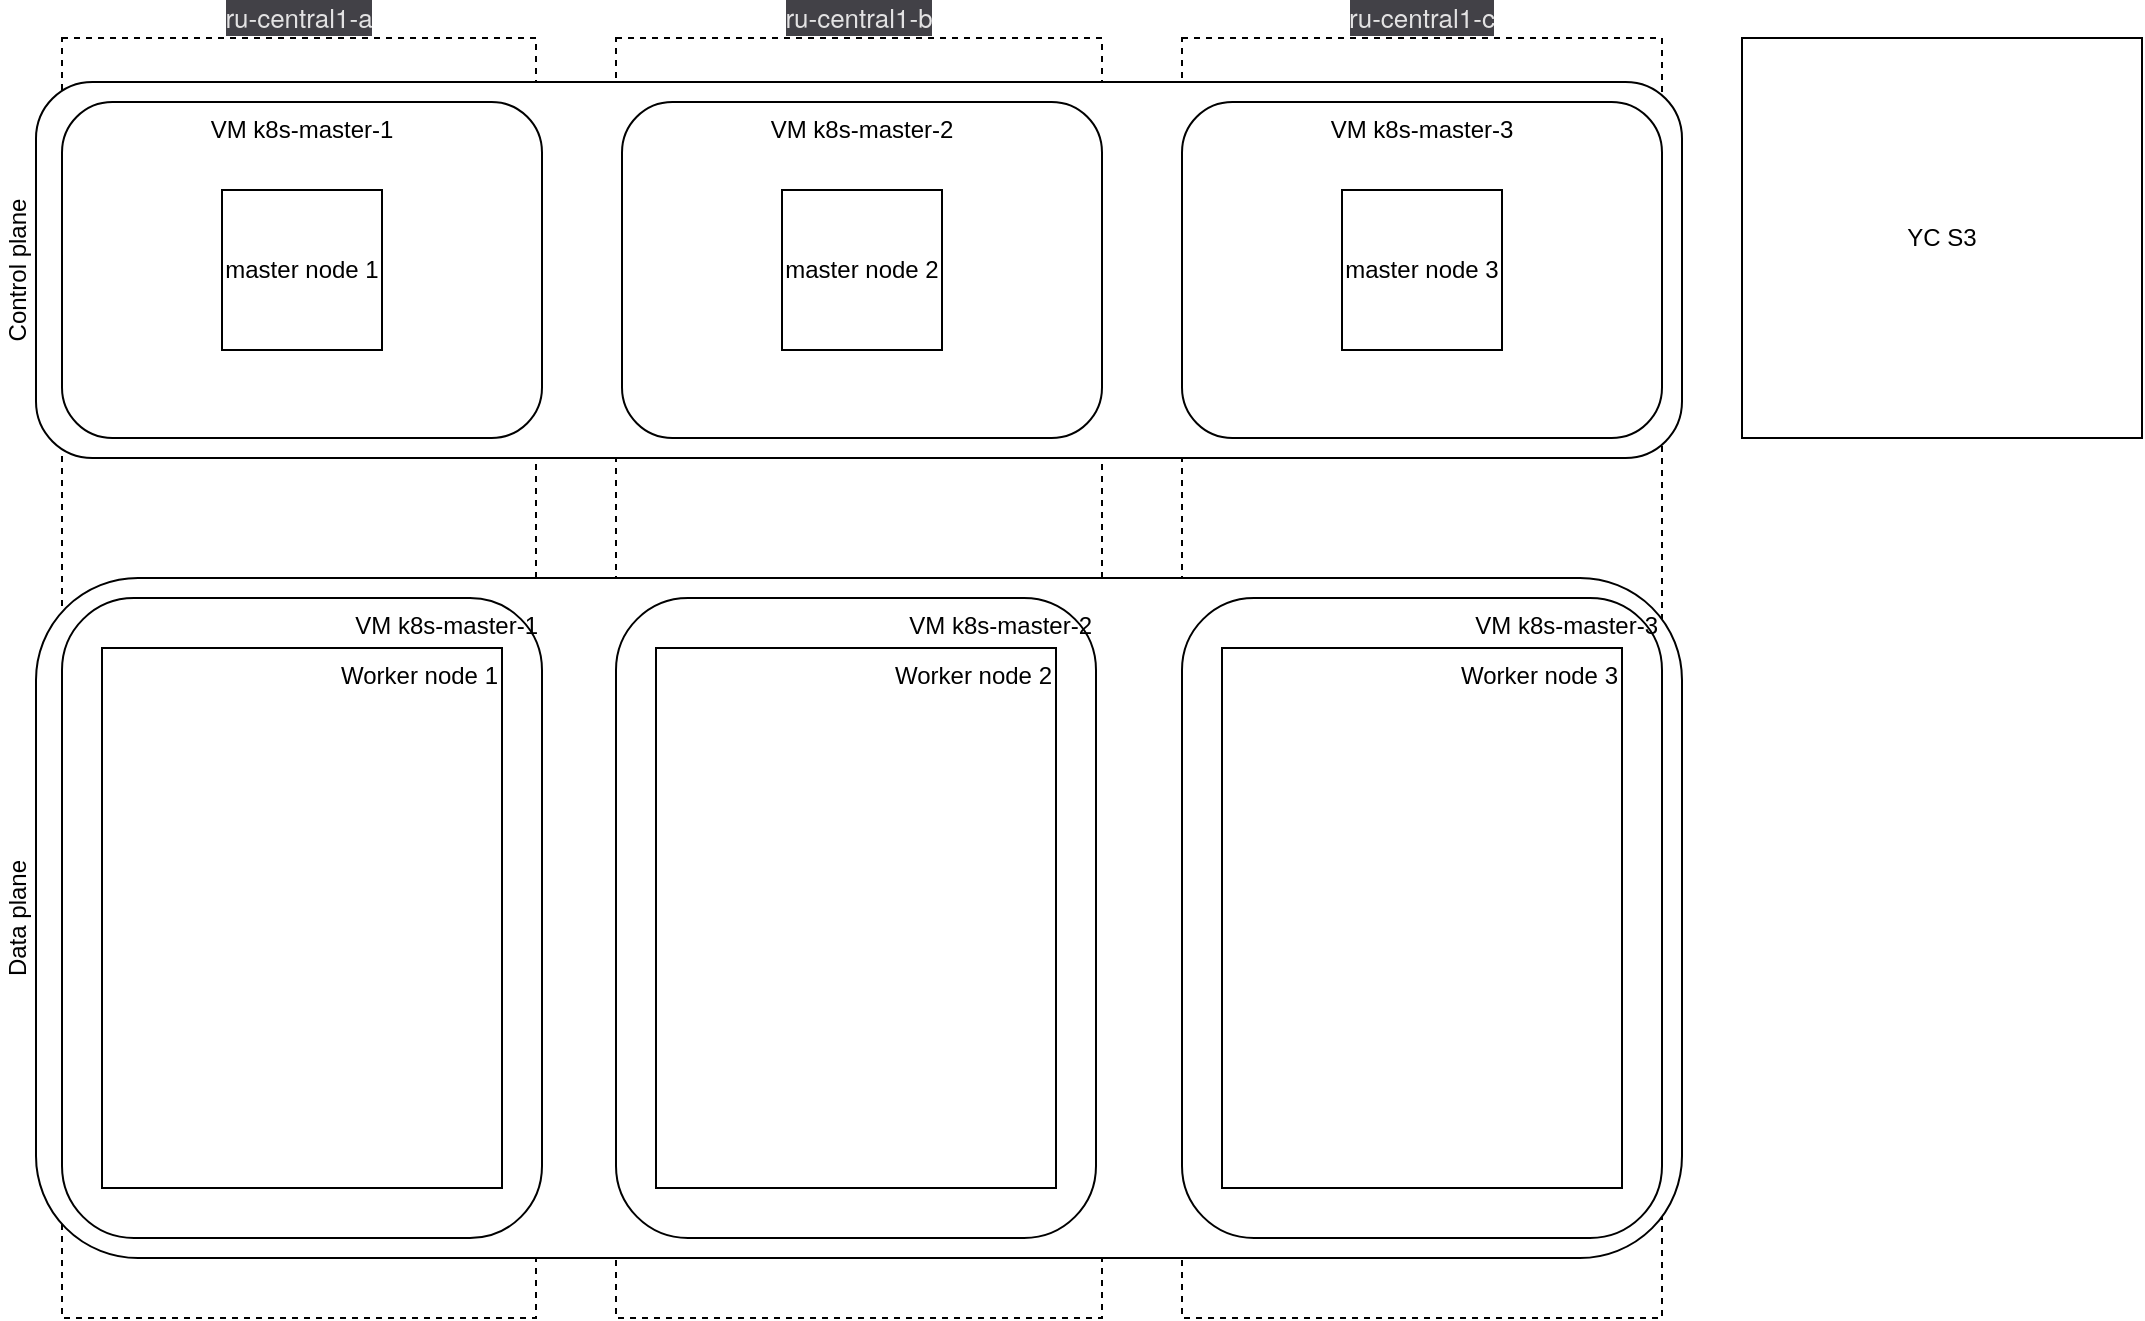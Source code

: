 <mxfile version="23.1.5" type="github">
  <diagram name="Страница — 1" id="jgMuoLiklqqxECveWCok">
    <mxGraphModel dx="1002" dy="663" grid="1" gridSize="10" guides="1" tooltips="1" connect="1" arrows="1" fold="1" page="1" pageScale="1" pageWidth="827" pageHeight="1169" math="0" shadow="0">
      <root>
        <mxCell id="0" />
        <mxCell id="1" parent="0" />
        <mxCell id="XLEj0FDtzoX03DR_FOVe-3" value="&lt;span style=&quot;color: rgba(255, 255, 255, 0.85); font-family: &amp;quot;YS Text&amp;quot;, &amp;quot;Helvetica Neue&amp;quot;, Arial, Helvetica, sans-serif; font-size: 13px; font-style: normal; font-variant-ligatures: normal; font-variant-caps: normal; font-weight: 400; letter-spacing: normal; orphans: 2; text-indent: 0px; text-transform: none; widows: 2; word-spacing: 0px; -webkit-text-stroke-width: 0px; background-color: rgb(66, 65, 71); text-decoration-thickness: initial; text-decoration-style: initial; text-decoration-color: initial; float: none; display: inline !important;&quot;&gt;ru-central1-b&lt;/span&gt;" style="rounded=0;whiteSpace=wrap;html=1;dashed=1;align=center;labelPosition=center;verticalLabelPosition=top;verticalAlign=bottom;" parent="1" vertex="1">
          <mxGeometry x="317" y="40" width="243" height="640" as="geometry" />
        </mxCell>
        <mxCell id="XLEj0FDtzoX03DR_FOVe-4" value="&lt;span style=&quot;color: rgba(255, 255, 255, 0.85); font-family: &amp;quot;YS Text&amp;quot;, &amp;quot;Helvetica Neue&amp;quot;, Arial, Helvetica, sans-serif; font-size: 13px; font-style: normal; font-variant-ligatures: normal; font-variant-caps: normal; font-weight: 400; letter-spacing: normal; orphans: 2; text-indent: 0px; text-transform: none; widows: 2; word-spacing: 0px; -webkit-text-stroke-width: 0px; background-color: rgb(66, 65, 71); text-decoration-thickness: initial; text-decoration-style: initial; text-decoration-color: initial; float: none; display: inline !important;&quot;&gt;ru-central1-c&lt;/span&gt;" style="rounded=0;whiteSpace=wrap;html=1;align=center;dashed=1;labelPosition=center;verticalLabelPosition=top;verticalAlign=bottom;" parent="1" vertex="1">
          <mxGeometry x="600" y="40" width="240" height="640" as="geometry" />
        </mxCell>
        <mxCell id="XLEj0FDtzoX03DR_FOVe-2" value="&lt;span style=&quot;color: rgba(255, 255, 255, 0.85); font-family: &amp;quot;YS Text&amp;quot;, &amp;quot;Helvetica Neue&amp;quot;, Arial, Helvetica, sans-serif; font-size: 13px; font-style: normal; font-variant-ligatures: normal; font-variant-caps: normal; font-weight: 400; letter-spacing: normal; orphans: 2; text-indent: 0px; text-transform: none; widows: 2; word-spacing: 0px; -webkit-text-stroke-width: 0px; background-color: rgb(66, 65, 71); text-decoration-thickness: initial; text-decoration-style: initial; text-decoration-color: initial; float: none; display: inline !important;&quot;&gt;ru-central1-a&lt;/span&gt;" style="rounded=0;whiteSpace=wrap;html=1;dashed=1;align=center;horizontal=1;verticalAlign=bottom;labelPosition=center;verticalLabelPosition=top;" parent="1" vertex="1">
          <mxGeometry x="40" y="40" width="237" height="640" as="geometry" />
        </mxCell>
        <mxCell id="XLEj0FDtzoX03DR_FOVe-8" value="Control plane" style="rounded=1;whiteSpace=wrap;html=1;horizontal=0;align=center;verticalAlign=bottom;labelPosition=left;verticalLabelPosition=middle;labelBackgroundColor=default;glass=0;" parent="1" vertex="1">
          <mxGeometry x="27" y="62" width="823" height="188" as="geometry" />
        </mxCell>
        <mxCell id="XLEj0FDtzoX03DR_FOVe-9" value="Data plane" style="rounded=1;whiteSpace=wrap;html=1;horizontal=0;align=center;verticalAlign=bottom;labelPosition=left;verticalLabelPosition=middle;labelBackgroundColor=default;" parent="1" vertex="1">
          <mxGeometry x="27" y="310" width="823" height="340" as="geometry" />
        </mxCell>
        <mxCell id="XLEj0FDtzoX03DR_FOVe-16" value="VM k8s-master-1" style="rounded=1;whiteSpace=wrap;html=1;verticalAlign=top;align=center;" parent="1" vertex="1">
          <mxGeometry x="40" y="72" width="240" height="168" as="geometry" />
        </mxCell>
        <mxCell id="XLEj0FDtzoX03DR_FOVe-5" value="master node 1" style="whiteSpace=wrap;html=1;aspect=fixed;" parent="1" vertex="1">
          <mxGeometry x="120" y="116" width="80" height="80" as="geometry" />
        </mxCell>
        <mxCell id="XLEj0FDtzoX03DR_FOVe-17" value="VM k8s-master-2" style="rounded=1;whiteSpace=wrap;html=1;verticalAlign=top;align=center;" parent="1" vertex="1">
          <mxGeometry x="320" y="72" width="240" height="168" as="geometry" />
        </mxCell>
        <mxCell id="XLEj0FDtzoX03DR_FOVe-19" value="VM k8s-master-3" style="rounded=1;whiteSpace=wrap;html=1;verticalAlign=top;align=center;" parent="1" vertex="1">
          <mxGeometry x="600" y="72" width="240" height="168" as="geometry" />
        </mxCell>
        <mxCell id="XLEj0FDtzoX03DR_FOVe-7" value="master node 3" style="whiteSpace=wrap;html=1;aspect=fixed;" parent="1" vertex="1">
          <mxGeometry x="680" y="116" width="80" height="80" as="geometry" />
        </mxCell>
        <mxCell id="XLEj0FDtzoX03DR_FOVe-6" value="master node 2" style="whiteSpace=wrap;html=1;aspect=fixed;" parent="1" vertex="1">
          <mxGeometry x="400" y="116" width="80" height="80" as="geometry" />
        </mxCell>
        <mxCell id="XLEj0FDtzoX03DR_FOVe-18" value="VM k8s-master-1" style="rounded=1;whiteSpace=wrap;html=1;verticalAlign=top;align=right;" parent="1" vertex="1">
          <mxGeometry x="40" y="320" width="240" height="320" as="geometry" />
        </mxCell>
        <mxCell id="XLEj0FDtzoX03DR_FOVe-11" value="Worker node 1" style="rounded=0;whiteSpace=wrap;html=1;align=right;verticalAlign=top;" parent="1" vertex="1">
          <mxGeometry x="60" y="345" width="200" height="270" as="geometry" />
        </mxCell>
        <mxCell id="XLEj0FDtzoX03DR_FOVe-21" value="VM k8s-master-2" style="rounded=1;whiteSpace=wrap;html=1;verticalAlign=top;align=right;" parent="1" vertex="1">
          <mxGeometry x="317" y="320" width="240" height="320" as="geometry" />
        </mxCell>
        <mxCell id="XLEj0FDtzoX03DR_FOVe-22" value="Worker node 2" style="rounded=0;whiteSpace=wrap;html=1;align=right;verticalAlign=top;" parent="1" vertex="1">
          <mxGeometry x="337" y="345" width="200" height="270" as="geometry" />
        </mxCell>
        <mxCell id="XLEj0FDtzoX03DR_FOVe-23" value="VM k8s-master-3" style="rounded=1;whiteSpace=wrap;html=1;verticalAlign=top;align=right;" parent="1" vertex="1">
          <mxGeometry x="600" y="320" width="240" height="320" as="geometry" />
        </mxCell>
        <mxCell id="XLEj0FDtzoX03DR_FOVe-24" value="Worker node 3" style="rounded=0;whiteSpace=wrap;html=1;align=right;verticalAlign=top;" parent="1" vertex="1">
          <mxGeometry x="620" y="345" width="200" height="270" as="geometry" />
        </mxCell>
        <mxCell id="XLEj0FDtzoX03DR_FOVe-26" value="YC S3" style="whiteSpace=wrap;html=1;aspect=fixed;" parent="1" vertex="1">
          <mxGeometry x="880" y="40" width="200" height="200" as="geometry" />
        </mxCell>
      </root>
    </mxGraphModel>
  </diagram>
</mxfile>
